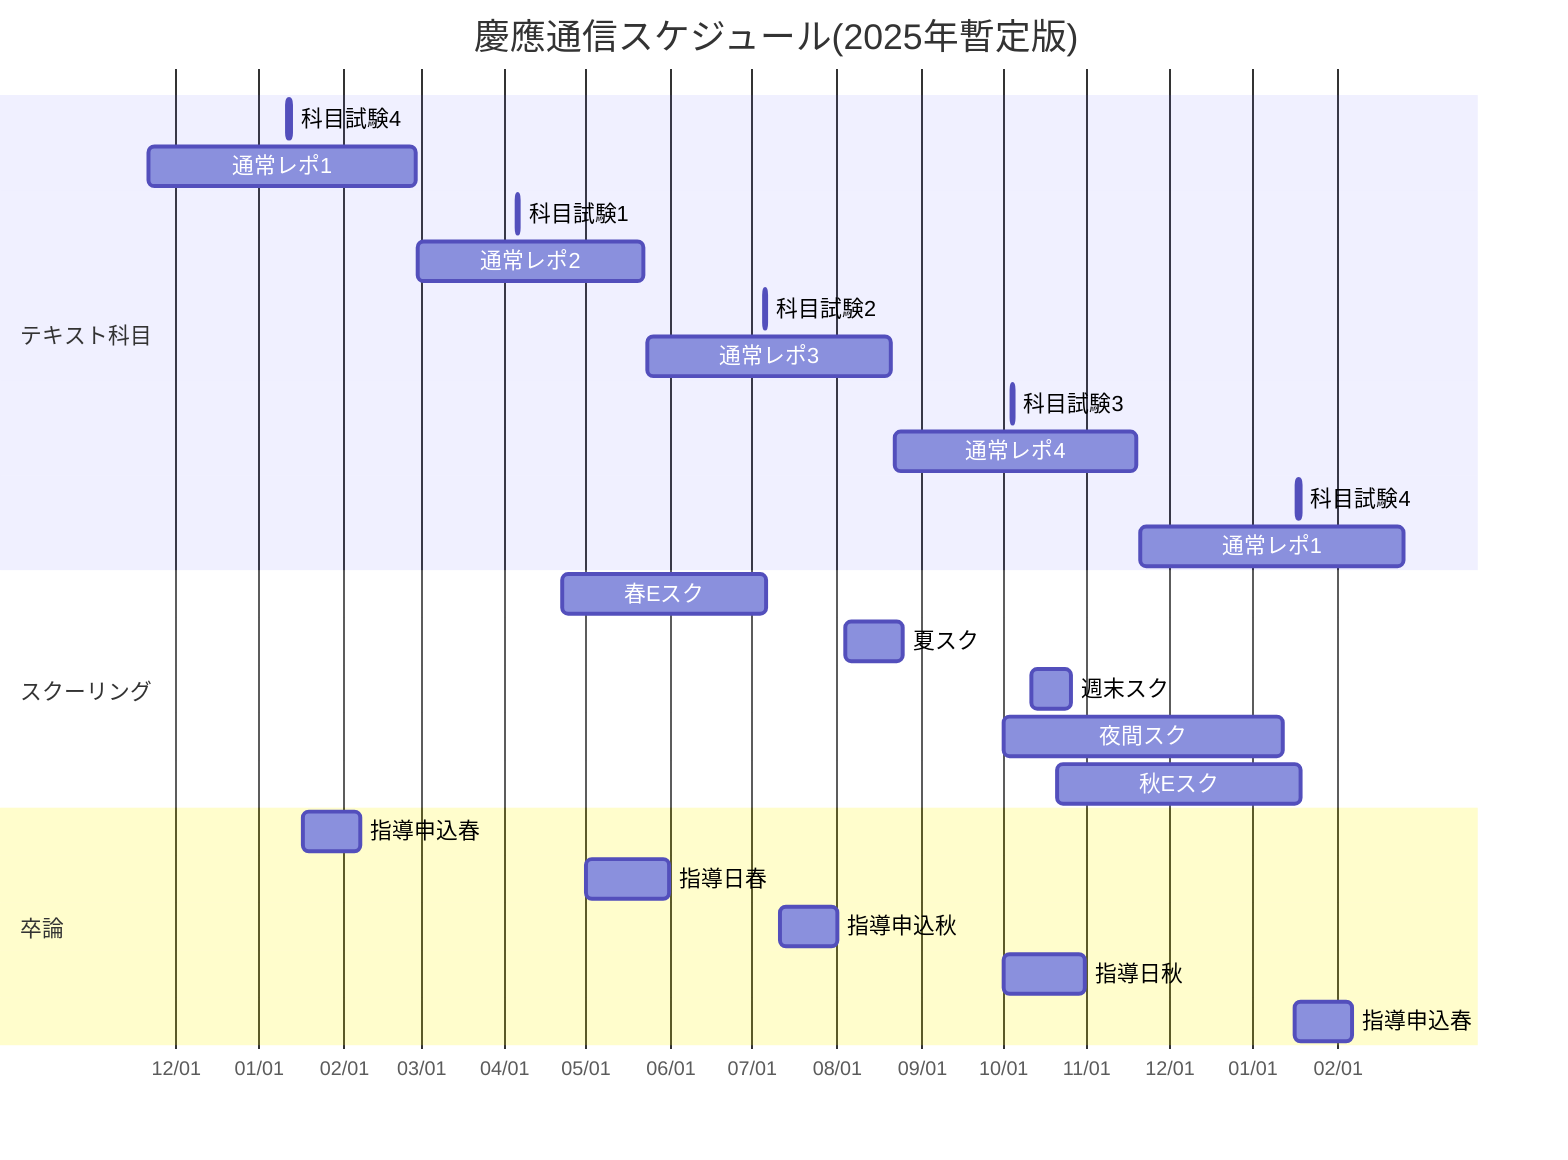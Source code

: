 ﻿gantt
  title 慶應通信スケジュール(2025年暫定版)
  dateFormat YY-MM-DD
  axisFormat  %m/%d

  section テキスト科目
  科目試験4: 25-01-11, 25-01-12
  通常レポ1: 24-11-21, 25-02-27
  科目試験1: 25-04-05, 25-04-06
  通常レポ2: 25-02-28, 25-05-22
  科目試験2: 25-07-05, 25-07-06
  通常レポ3: 25-05-23, 25-08-21
  科目試験3: 25-10-04, 25-10-05
  通常レポ4: 25-08-22, 25-11-19
  科目試験4: 26-01-17, 26-01-18
  通常レポ1: 25-11-20, 26-02-25

  section スクーリング
  春Eスク: 25-04-22, 25-07-06
  夏スク: 25-08-04, 25-08-25
  週末スク: 25-10-11, 25-10-26
  夜間スク: 25-10-01, 26-01-12
  秋Eスク: 25-10-21, 26-01-18

  section 卒論
  指導申込春: 25-01-17, 25-02-07
  指導日春: 25-05-01, 25-05-31
  指導申込秋: 25-07-11, 25-08-01
  指導日秋: 25-10-01, 25-10-31
  指導申込春: 26-01-16, 26-02-06
%%秋Eスク日程、卒論指導申込は昨年実績から推測
%%参考:暫定版が取れてFixする予定の日付
%%1月と4月に更新がありそうです
%%*レポ提出〆切(〜25年11月):25/1
%%*科目試験日程(〜26年1月):25/1
%%*スクーリング日程:24/12
%%*Eスク(春)授業期間:25/1
%%*Eスク(秋)授業期間:25/4
%%*卒論指導(秋春)申込期間:25/4
%%*シラバス公開:25/3